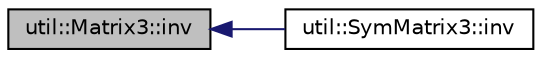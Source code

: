 digraph "util::Matrix3::inv"
{
  edge [fontname="Helvetica",fontsize="10",labelfontname="Helvetica",labelfontsize="10"];
  node [fontname="Helvetica",fontsize="10",shape=record];
  rankdir="LR";
  Node19 [label="util::Matrix3::inv",height=0.2,width=0.4,color="black", fillcolor="grey75", style="filled", fontcolor="black"];
  Node19 -> Node20 [dir="back",color="midnightblue",fontsize="10",style="solid",fontname="Helvetica"];
  Node20 [label="util::SymMatrix3::inv",height=0.2,width=0.4,color="black", fillcolor="white", style="filled",URL="$structutil_1_1SymMatrix3.html#af55a79360a6f9e94444c84976d4ad27a",tooltip="Computes the determinant of matrix. "];
}

